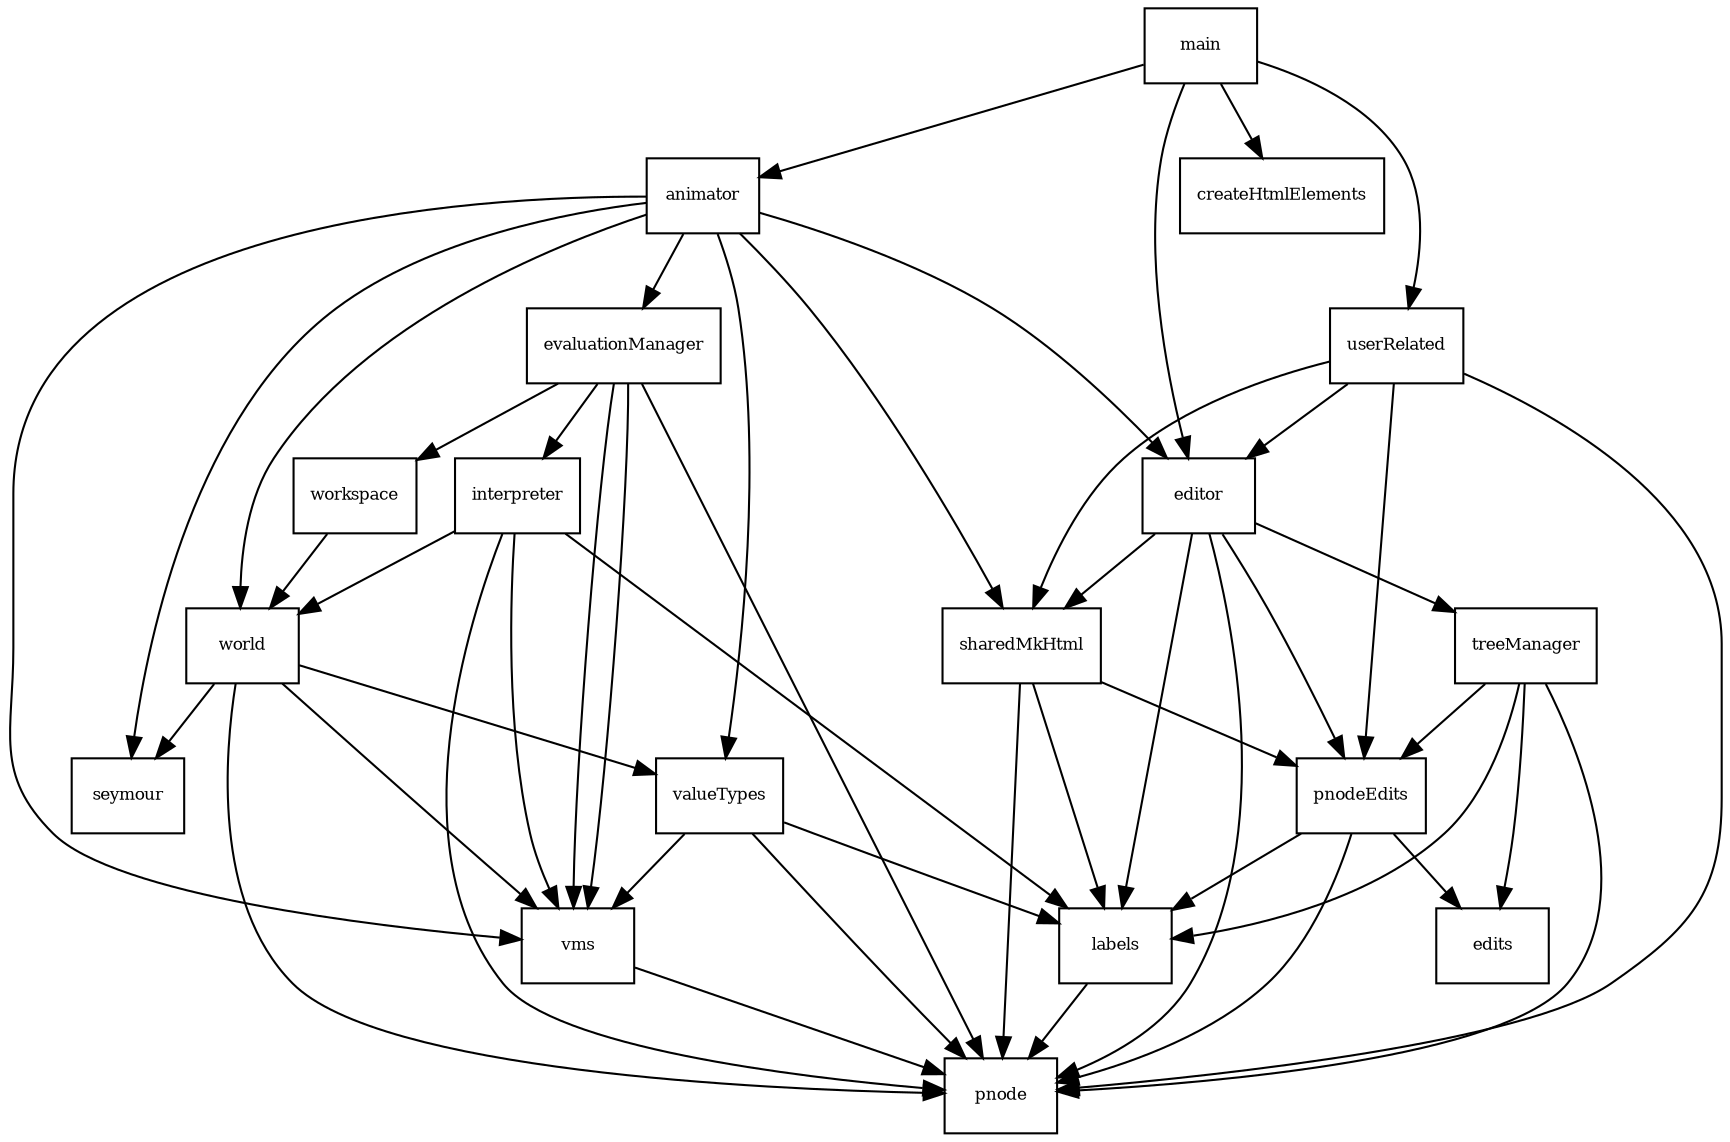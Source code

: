 digraph Depends {

   gsize="8,6"; ratio=fill;
   node[fontsize=8, shape=rectangle];


   animator -> editor ;
   animator -> evaluationManager ;
   animator -> seymour ;
   animator -> sharedMkHtml ;
   animator -> valueTypes ;
   animator -> vms ;
   animator -> world ;

   editor -> labels ;
   editor -> pnode ;
   editor -> pnodeEdits ;
   editor -> sharedMkHtml ;
   editor -> treeManager ;

   evaluationManager -> vms ;
   evaluationManager -> interpreter ;
   evaluationManager -> pnode ;
   evaluationManager -> workspace ;
   evaluationManager -> vms ;

   interpreter -> pnode ;
   interpreter -> labels ;
   interpreter -> vms ;
   interpreter -> world ;

   labels -> pnode ;

   main -> createHtmlElements ;
   main -> animator ;
   main -> editor ;
   main -> userRelated ;

   pnodeEdits -> edits ;
   pnodeEdits -> labels ;
   pnodeEdits -> pnode ;

   sharedMkHtml -> labels ;
   sharedMkHtml -> pnode ;
   sharedMkHtml -> pnodeEdits ;

   treeManager -> edits ;
   treeManager -> labels ;
   treeManager -> pnode ;
   treeManager -> pnodeEdits ;

   userRelated -> editor ;
   userRelated -> pnodeEdits ;
   userRelated -> pnode ;
   userRelated -> sharedMkHtml ;
   
   valueTypes -> labels ;
   valueTypes -> pnode ;
   valueTypes -> vms ;

   vms -> pnode ;

   workspace -> world ;

   world -> pnode ;
   world -> seymour ;
   world -> valueTypes ;
   world -> vms ;
}
